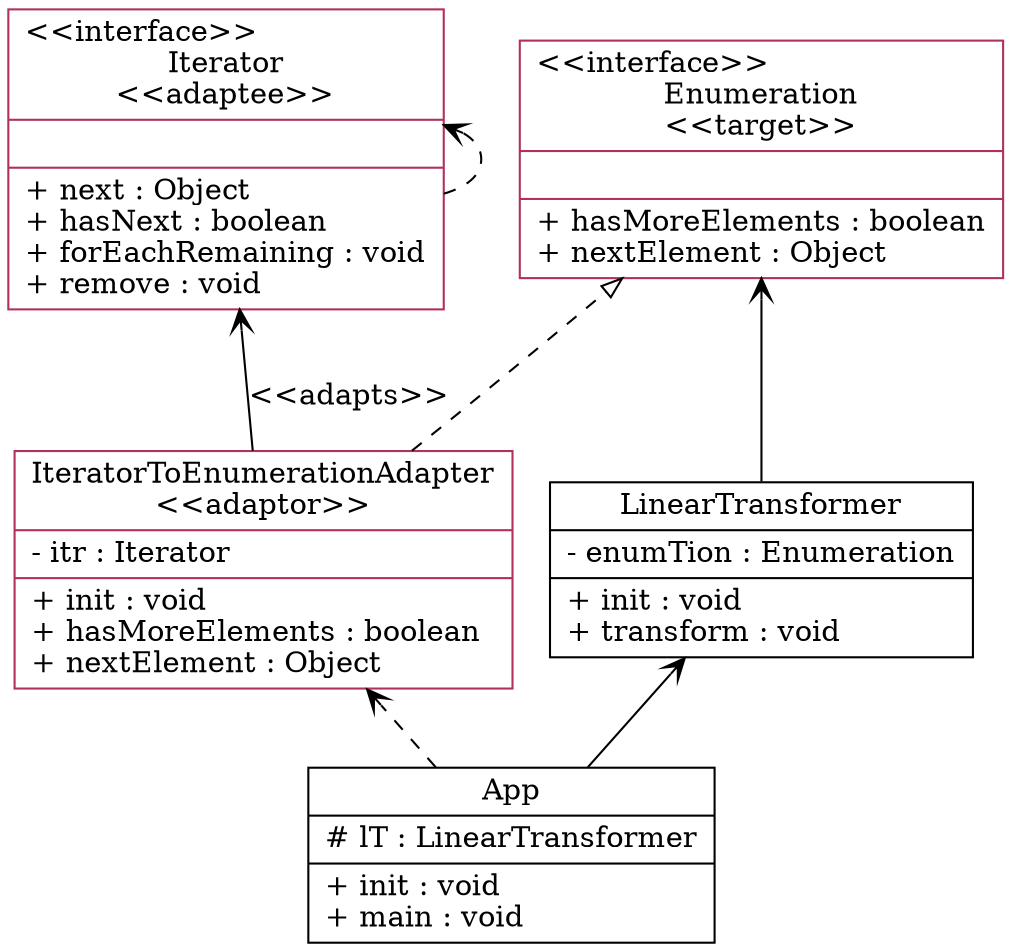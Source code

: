digraph UML_Diagram
{
rankdir=BT;

IteratorToEnumerationAdapter [
shape = "record", color="maroon", fillcolor=white, style=filled,
label = "{IteratorToEnumerationAdapter\n\<\<adaptor\>\>\n|
- itr : Iterator\l
|+ init : void\l
+ hasMoreElements : boolean\l
+ nextElement : Object\l
}"];
IteratorToEnumerationAdapter -> Enumeration [arrowhead="onormal", style="dashed"];

App [
shape = "record", color="black", fillcolor=white, style=filled,
label = "{App\n|
# lT : LinearTransformer\l
|+ init : void\l
+ main : void\l
}"];

LinearTransformer [
shape = "record", color="black", fillcolor=white, style=filled,
label = "{LinearTransformer\n|
- enumTion : Enumeration\l
|+ init : void\l
+ transform : void\l
}"];

Iterator [
shape = "record", color="maroon", fillcolor=white, style=filled,
label = "{\<\<interface\>\>\lIterator\n\<\<adaptee\>\>\n||+ next : Object\l
+ hasNext : boolean\l
+ forEachRemaining : void\l
+ remove : void\l
}"];

Enumeration [
shape = "record", color="maroon", fillcolor=white, style=filled,
label = "{\<\<interface\>\>\lEnumeration\n\<\<target\>\>\n||+ hasMoreElements : boolean\l
+ nextElement : Object\l
}"];
App -> IteratorToEnumerationAdapter [label = "", arrowhead="vee", style="dashed"];
Iterator -> Iterator [label = "", arrowhead="vee", style="dashed"];
App -> LinearTransformer [label = "",arrowhead="vee", style="solid"];
LinearTransformer -> Enumeration [label = "",arrowhead="vee", style="solid"];
IteratorToEnumerationAdapter -> Iterator [label = "\n\<\<adapts\>\>",arrowhead="vee", style="solid"];

}
